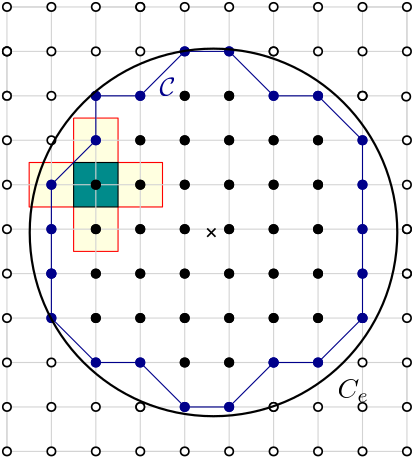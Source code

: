 <?xml version="1.0"?>
<!DOCTYPE ipe SYSTEM "ipe.dtd">
<ipe version="70005" creator="Ipe 7.1.3">
<info created="D:20130524143309" modified="D:20130629000039"/>
<ipestyle name="basic">
<symbol name="arrow/arc(spx)">
<path stroke="sym-stroke" fill="sym-stroke" pen="sym-pen">
0 0 m
-1 0.333 l
-1 -0.333 l
h
</path>
</symbol>
<symbol name="arrow/farc(spx)">
<path stroke="sym-stroke" fill="white" pen="sym-pen">
0 0 m
-1 0.333 l
-1 -0.333 l
h
</path>
</symbol>
<symbol name="mark/circle(sx)" transformations="translations">
<path fill="sym-stroke">
0.6 0 0 0.6 0 0 e
0.4 0 0 0.4 0 0 e
</path>
</symbol>
<symbol name="mark/disk(sx)" transformations="translations">
<path fill="sym-stroke">
0.6 0 0 0.6 0 0 e
</path>
</symbol>
<symbol name="mark/fdisk(sfx)" transformations="translations">
<group>
<path fill="sym-fill">
0.5 0 0 0.5 0 0 e
</path>
<path fill="sym-stroke" fillrule="eofill">
0.6 0 0 0.6 0 0 e
0.4 0 0 0.4 0 0 e
</path>
</group>
</symbol>
<symbol name="mark/box(sx)" transformations="translations">
<path fill="sym-stroke" fillrule="eofill">
-0.6 -0.6 m
0.6 -0.6 l
0.6 0.6 l
-0.6 0.6 l
h
-0.4 -0.4 m
0.4 -0.4 l
0.4 0.4 l
-0.4 0.4 l
h
</path>
</symbol>
<symbol name="mark/square(sx)" transformations="translations">
<path fill="sym-stroke">
-0.6 -0.6 m
0.6 -0.6 l
0.6 0.6 l
-0.6 0.6 l
h
</path>
</symbol>
<symbol name="mark/fsquare(sfx)" transformations="translations">
<group>
<path fill="sym-fill">
-0.5 -0.5 m
0.5 -0.5 l
0.5 0.5 l
-0.5 0.5 l
h
</path>
<path fill="sym-stroke" fillrule="eofill">
-0.6 -0.6 m
0.6 -0.6 l
0.6 0.6 l
-0.6 0.6 l
h
-0.4 -0.4 m
0.4 -0.4 l
0.4 0.4 l
-0.4 0.4 l
h
</path>
</group>
</symbol>
<symbol name="mark/cross(sx)" transformations="translations">
<group>
<path fill="sym-stroke">
-0.43 -0.57 m
0.57 0.43 l
0.43 0.57 l
-0.57 -0.43 l
h
</path>
<path fill="sym-stroke">
-0.43 0.57 m
0.57 -0.43 l
0.43 -0.57 l
-0.57 0.43 l
h
</path>
</group>
</symbol>
<symbol name="arrow/fnormal(spx)">
<path stroke="sym-stroke" fill="white" pen="sym-pen">
0 0 m
-1 0.333 l
-1 -0.333 l
h
</path>
</symbol>
<symbol name="arrow/pointed(spx)">
<path stroke="sym-stroke" fill="sym-stroke" pen="sym-pen">
0 0 m
-1 0.333 l
-0.8 0 l
-1 -0.333 l
h
</path>
</symbol>
<symbol name="arrow/fpointed(spx)">
<path stroke="sym-stroke" fill="white" pen="sym-pen">
0 0 m
-1 0.333 l
-0.8 0 l
-1 -0.333 l
h
</path>
</symbol>
<symbol name="arrow/linear(spx)">
<path stroke="sym-stroke" pen="sym-pen">
-1 0.333 m
0 0 l
-1 -0.333 l
</path>
</symbol>
<symbol name="arrow/fdouble(spx)">
<path stroke="sym-stroke" fill="white" pen="sym-pen">
0 0 m
-1 0.333 l
-1 -0.333 l
h
-1 0 m
-2 0.333 l
-2 -0.333 l
h
</path>
</symbol>
<symbol name="arrow/double(spx)">
<path stroke="sym-stroke" fill="sym-stroke" pen="sym-pen">
0 0 m
-1 0.333 l
-1 -0.333 l
h
-1 0 m
-2 0.333 l
-2 -0.333 l
h
</path>
</symbol>
<pen name="heavier" value="0.8"/>
<pen name="fat" value="1.2"/>
<pen name="ultrafat" value="2"/>
<symbolsize name="large" value="5"/>
<symbolsize name="small" value="2"/>
<symbolsize name="tiny" value="1.1"/>
<arrowsize name="large" value="10"/>
<arrowsize name="small" value="5"/>
<arrowsize name="tiny" value="3"/>
<color name="red" value="1 0 0"/>
<color name="green" value="0 1 0"/>
<color name="blue" value="0 0 1"/>
<color name="yellow" value="1 1 0"/>
<color name="orange" value="1 0.647 0"/>
<color name="gold" value="1 0.843 0"/>
<color name="purple" value="0.627 0.125 0.941"/>
<color name="gray" value="0.745"/>
<color name="brown" value="0.647 0.165 0.165"/>
<color name="navy" value="0 0 0.502"/>
<color name="pink" value="1 0.753 0.796"/>
<color name="seagreen" value="0.18 0.545 0.341"/>
<color name="turquoise" value="0.251 0.878 0.816"/>
<color name="violet" value="0.933 0.51 0.933"/>
<color name="darkblue" value="0 0 0.545"/>
<color name="darkcyan" value="0 0.545 0.545"/>
<color name="darkgray" value="0.663"/>
<color name="darkgreen" value="0 0.392 0"/>
<color name="darkmagenta" value="0.545 0 0.545"/>
<color name="darkorange" value="1 0.549 0"/>
<color name="darkred" value="0.545 0 0"/>
<color name="lightblue" value="0.678 0.847 0.902"/>
<color name="lightcyan" value="0.878 1 1"/>
<color name="lightgray" value="0.827"/>
<color name="lightgreen" value="0.565 0.933 0.565"/>
<color name="lightyellow" value="1 1 0.878"/>
<dashstyle name="dashed" value="[4] 0"/>
<dashstyle name="dotted" value="[1 3] 0"/>
<dashstyle name="dash dotted" value="[4 2 1 2] 0"/>
<dashstyle name="dash dot dotted" value="[4 2 1 2 1 2] 0"/>
<textsize name="large" value="\large"/>
<textsize name="Large" value="\Large"/>
<textsize name="LARGE" value="\LARGE"/>
<textsize name="huge" value="\huge"/>
<textsize name="Huge" value="\Huge"/>
<textsize name="small" value="\small"/>
<textsize name="footnote" value="\footnotesize"/>
<textsize name="tiny" value="\tiny"/>
<textstyle name="center" begin="\begin{center}" end="\end{center}"/>
<textstyle name="itemize" begin="\begin{itemize}" end="\end{itemize}"/>
<textstyle name="item" begin="\begin{itemize}\item{}" end="\end{itemize}"/>
<gridsize name="4 pts" value="4"/>
<gridsize name="8 pts (~3 mm)" value="8"/>
<gridsize name="16 pts (~6 mm)" value="16"/>
<gridsize name="32 pts (~12 mm)" value="32"/>
<gridsize name="10 pts (~3.5 mm)" value="10"/>
<gridsize name="20 pts (~7 mm)" value="20"/>
<gridsize name="14 pts (~5 mm)" value="14"/>
<gridsize name="28 pts (~10 mm)" value="28"/>
<gridsize name="56 pts (~20 mm)" value="56"/>
<anglesize name="90 deg" value="90"/>
<anglesize name="60 deg" value="60"/>
<anglesize name="45 deg" value="45"/>
<anglesize name="30 deg" value="30"/>
<anglesize name="22.5 deg" value="22.5"/>
<tiling name="falling" angle="-60" step="4" width="1"/>
<tiling name="rising" angle="30" step="4" width="1"/>
</ipestyle>
<page>
<layer name="dot"/>
<layer name="circle"/>
<layer name="beta"/>
<layer name="alpha"/>
<layer name="gamma"/>
<view layers="dot circle" active="circle"/>
<path layer="circle" stroke="red" fill="lightyellow">
264 664 m
280 664 l
280 648 l
296 648 l
296 632 l
280 632 l
280 616 l
264 616 l
264 632 l
248 632 l
248 648 l
264 648 l
264 664 l
</path>
<path stroke="black" fill="darkcyan">
264 648 m
264 632 l
280 632 l
280 648 l
264 648 l
</path>
<path stroke="lightgray">
240 704 m
384 704 l
384 688 l
240 688 l
240 672 l
384 672 l
384 656 l
240 656 l
240 640 l
384 640 l
384 624 l
240 624 l
240 608 l
384 608 l
384 592 l
240 592 l
240 576 l
384 576 l
384 560 l
240 560 l
240 544 l
384 544 l
</path>
<path stroke="lightgray">
384 544 m
384 544 l
384 704 l
368 704 l
368 544 l
352 544 l
352 704 l
336 704 l
336 544 l
320 544 l
320 704 l
304 704 l
304 544 l
288 544 l
288 704 l
272 704 l
272 544 l
256 544 l
256 704 l
240 704 l
240 544 l
</path>
<use layer="dot" name="mark/fdisk(sfx)" pos="256 672" size="normal" stroke="black" fill="white"/>
<use name="mark/fdisk(sfx)" pos="256 656" size="normal" stroke="black" fill="white"/>
<use name="mark/disk(sx)" pos="256 640" size="normal" stroke="darkblue"/>
<use name="mark/disk(sx)" pos="256 624" size="normal" stroke="darkblue"/>
<use name="mark/disk(sx)" pos="256 608" size="normal" stroke="darkblue"/>
<use name="mark/disk(sx)" pos="256 608" size="normal" stroke="darkblue"/>
<use name="mark/fdisk(sfx)" pos="256 576" size="normal" stroke="black" fill="white"/>
<use name="mark/disk(sx)" pos="272 576" size="normal" stroke="darkblue"/>
<use name="mark/disk(sx)" pos="272 592" size="normal" stroke="black"/>
<use name="mark/disk(sx)" pos="272 608" size="normal" stroke="black"/>
<use name="mark/disk(sx)" pos="272 624" size="normal" stroke="black"/>
<use name="mark/disk(sx)" pos="272 640" size="normal" stroke="black"/>
<use name="mark/disk(sx)" pos="272 656" size="normal" stroke="darkblue"/>
<use name="mark/disk(sx)" pos="272 672" size="normal" stroke="darkblue"/>
<use name="mark/disk(sx)" pos="288 672" size="normal" stroke="darkblue"/>
<use name="mark/disk(sx)" pos="288 656" size="normal" stroke="black"/>
<use name="mark/disk(sx)" pos="288 640" size="normal" stroke="black"/>
<use name="mark/disk(sx)" pos="288 624" size="normal" stroke="black"/>
<use name="mark/disk(sx)" pos="288 608" size="normal" stroke="black"/>
<use name="mark/disk(sx)" pos="288 592" size="normal" stroke="black"/>
<use name="mark/disk(sx)" pos="288 576" size="normal" stroke="darkblue"/>
<use name="mark/disk(sx)" pos="304 576" size="normal" stroke="black"/>
<use name="mark/disk(sx)" pos="304 592" size="normal" stroke="black"/>
<use name="mark/disk(sx)" pos="304 608" size="normal" stroke="black"/>
<use name="mark/disk(sx)" pos="304 624" size="normal" stroke="black"/>
<use name="mark/disk(sx)" pos="304 640" size="normal" stroke="black"/>
<use name="mark/disk(sx)" pos="304 656" size="normal" stroke="black"/>
<use name="mark/disk(sx)" pos="304 672" size="normal" stroke="black"/>
<use name="mark/disk(sx)" pos="320 672" size="normal" stroke="black"/>
<use name="mark/disk(sx)" pos="320 656" size="normal" stroke="black"/>
<use name="mark/disk(sx)" pos="320 640" size="normal" stroke="black"/>
<use name="mark/disk(sx)" pos="320 624" size="normal" stroke="black"/>
<use name="mark/disk(sx)" pos="320 608" size="normal" stroke="black"/>
<use name="mark/disk(sx)" pos="320 592" size="normal" stroke="black"/>
<use name="mark/disk(sx)" pos="320 576" size="normal" stroke="black"/>
<use name="mark/disk(sx)" pos="336 656" size="normal" stroke="black"/>
<use name="mark/disk(sx)" pos="336 640" size="normal" stroke="black"/>
<use name="mark/disk(sx)" pos="336 624" size="normal" stroke="black"/>
<use name="mark/disk(sx)" pos="336 608" size="normal" stroke="black"/>
<use name="mark/disk(sx)" pos="336 576" size="normal" stroke="darkblue"/>
<use name="mark/disk(sx)" pos="336 576" size="normal" stroke="darkblue"/>
<use name="mark/disk(sx)" pos="352 576" size="normal" stroke="darkblue"/>
<use name="mark/disk(sx)" pos="352 592" size="normal" stroke="black"/>
<use name="mark/disk(sx)" pos="352 608" size="normal" stroke="black"/>
<use name="mark/disk(sx)" pos="352 640" size="normal" stroke="black"/>
<use name="mark/disk(sx)" pos="352 656" size="normal" stroke="black"/>
<use name="mark/disk(sx)" pos="352 672" size="normal" stroke="darkblue"/>
<use name="mark/disk(sx)" pos="336 672" size="normal" stroke="darkblue"/>
<use name="mark/disk(sx)" pos="352 624" size="normal" stroke="black"/>
<use name="mark/disk(sx)" pos="336 592" size="normal" stroke="black"/>
<use name="mark/fdisk(sfx)" pos="368 576" size="normal" stroke="black" fill="white"/>
<use name="mark/disk(sx)" pos="368 592" size="normal" stroke="darkblue"/>
<use name="mark/disk(sx)" pos="368 592" size="normal" stroke="darkblue"/>
<use name="mark/disk(sx)" pos="368 608" size="normal" stroke="darkblue"/>
<use name="mark/disk(sx)" pos="368 624" size="normal" stroke="darkblue"/>
<use name="mark/disk(sx)" pos="368 640" size="normal" stroke="darkblue"/>
<use name="mark/fdisk(sfx)" pos="368 672" size="normal" stroke="black" fill="white"/>
<use name="mark/fdisk(sfx)" pos="368 672" size="normal" stroke="black" fill="white"/>
<use name="mark/fdisk(sfx)" pos="368 672" size="normal" stroke="black" fill="white"/>
<use name="mark/disk(sx)" pos="368 656" size="normal" stroke="darkblue"/>
<use name="mark/fdisk(sfx)" pos="352 560" size="normal" stroke="black" fill="white"/>
<use name="mark/fdisk(sfx)" pos="336 560" size="normal" stroke="black" fill="white"/>
<use name="mark/disk(sx)" pos="320 560" size="normal" stroke="darkblue"/>
<use name="mark/fdisk(sfx)" pos="288 560" size="normal" stroke="black" fill="white"/>
<use name="mark/fdisk(sfx)" pos="288 560" size="normal" stroke="black" fill="white"/>
<use name="mark/fdisk(sfx)" pos="272 560" size="normal" stroke="black" fill="white"/>
<use name="mark/fdisk(sfx)" pos="256 560" size="normal" stroke="black" fill="white"/>
<use name="mark/disk(sx)" pos="304 560" size="normal" stroke="darkblue"/>
<use name="mark/fdisk(sfx)" pos="368 560" size="normal" stroke="black" fill="white"/>
<use name="mark/fdisk(sfx)" pos="336 560" size="normal" stroke="black" fill="white"/>
<use name="mark/disk(sx)" pos="288 656" size="normal" stroke="black"/>
<use name="mark/disk(sx)" pos="272 672" size="normal" stroke="darkblue"/>
<use name="mark/disk(sx)" pos="288 672" size="normal" stroke="darkblue"/>
<use name="mark/disk(sx)" pos="304 672" size="normal" stroke="black"/>
<use name="mark/disk(sx)" pos="320 672" size="normal" stroke="black"/>
<use name="mark/disk(sx)" pos="336 672" size="normal" stroke="darkblue"/>
<use name="mark/disk(sx)" pos="352 672" size="normal" stroke="darkblue"/>
<use name="mark/disk(sx)" pos="352 656" size="normal" stroke="black"/>
<use name="mark/disk(sx)" pos="368 656" size="normal" stroke="darkblue"/>
<use name="mark/disk(sx)" pos="368 640" size="normal" stroke="darkblue"/>
<use name="mark/disk(sx)" pos="352 640" size="normal" stroke="black"/>
<use name="mark/disk(sx)" pos="336 640" size="normal" stroke="black"/>
<use name="mark/disk(sx)" pos="336 656" size="normal" stroke="black"/>
<use name="mark/disk(sx)" pos="320 656" size="normal" stroke="black"/>
<use name="mark/disk(sx)" pos="320 640" size="normal" stroke="black"/>
<use name="mark/disk(sx)" pos="304 640" size="normal" stroke="black"/>
<use name="mark/disk(sx)" pos="304 656" size="normal" stroke="black"/>
<use name="mark/disk(sx)" pos="288 624" size="normal" stroke="black"/>
<use name="mark/disk(sx)" pos="288 640" size="normal" stroke="black"/>
<use name="mark/disk(sx)" pos="272 640" size="normal" stroke="black"/>
<use name="mark/disk(sx)" pos="272 656" size="normal" stroke="darkblue"/>
<use name="mark/disk(sx)" pos="256 640" size="normal" stroke="darkblue"/>
<use name="mark/disk(sx)" pos="256 624" size="normal" stroke="darkblue"/>
<use name="mark/disk(sx)" pos="272 624" size="normal" stroke="black"/>
<use name="mark/disk(sx)" pos="304 624" size="normal" stroke="black"/>
<use name="mark/disk(sx)" pos="320 624" size="normal" stroke="black"/>
<use name="mark/disk(sx)" pos="336 624" size="normal" stroke="black"/>
<use name="mark/disk(sx)" pos="352 624" size="normal" stroke="black"/>
<use name="mark/disk(sx)" pos="368 624" size="normal" stroke="darkblue"/>
<use name="mark/disk(sx)" pos="368 608" size="normal" stroke="darkblue"/>
<use name="mark/disk(sx)" pos="352 608" size="normal" stroke="black"/>
<use name="mark/disk(sx)" pos="336 608" size="normal" stroke="black"/>
<use name="mark/disk(sx)" pos="320 608" size="normal" stroke="black"/>
<use name="mark/disk(sx)" pos="304 608" size="normal" stroke="black"/>
<use name="mark/disk(sx)" pos="288 608" size="normal" stroke="black"/>
<use name="mark/disk(sx)" pos="272 608" size="normal" stroke="black"/>
<use name="mark/disk(sx)" pos="256 608" size="normal" stroke="darkblue"/>
<use name="mark/disk(sx)" pos="272 592" size="normal" stroke="black"/>
<use name="mark/disk(sx)" pos="288 592" size="normal" stroke="black"/>
<use name="mark/disk(sx)" pos="304 592" size="normal" stroke="black"/>
<use name="mark/disk(sx)" pos="320 592" size="normal" stroke="black"/>
<use name="mark/disk(sx)" pos="336 592" size="normal" stroke="black"/>
<use name="mark/disk(sx)" pos="352 592" size="normal" stroke="black"/>
<use name="mark/disk(sx)" pos="368 592" size="normal" stroke="darkblue"/>
<use name="mark/disk(sx)" pos="352 576" size="normal" stroke="darkblue"/>
<use name="mark/disk(sx)" pos="336 576" size="normal" stroke="darkblue"/>
<use name="mark/disk(sx)" pos="320 576" size="normal" stroke="black"/>
<use name="mark/disk(sx)" pos="304 576" size="normal" stroke="black"/>
<use name="mark/disk(sx)" pos="288 576" size="normal" stroke="darkblue"/>
<use name="mark/disk(sx)" pos="272 576" size="normal" stroke="darkblue"/>
<use name="mark/disk(sx)" pos="304 560" size="normal" stroke="darkblue"/>
<use name="mark/disk(sx)" pos="320 560" size="normal" stroke="darkblue"/>
<use layer="circle" name="mark/cross(sx)" pos="313.578 622.758" size="normal" stroke="black"/>
<use layer="dot" name="mark/fdisk(sfx)" pos="336 688" size="normal" stroke="black" fill="white"/>
<use name="mark/fdisk(sfx)" pos="336 688" size="normal" stroke="black" fill="white"/>
<use name="mark/fdisk(sfx)" pos="352 688" size="normal" stroke="black" fill="white"/>
<use name="mark/fdisk(sfx)" pos="368 688" size="normal" stroke="black" fill="white"/>
<use name="mark/fdisk(sfx)" pos="384 688" size="normal" stroke="black" fill="white"/>
<use name="mark/fdisk(sfx)" pos="384 656" size="normal" stroke="black" fill="white"/>
<use name="mark/fdisk(sfx)" pos="384 624" size="normal" stroke="black" fill="white"/>
<use name="mark/fdisk(sfx)" pos="384 608" size="normal" stroke="black" fill="white"/>
<use name="mark/fdisk(sfx)" pos="384 608" size="normal" stroke="black" fill="white"/>
<use name="mark/fdisk(sfx)" pos="384 592" size="normal" stroke="black" fill="white"/>
<use name="mark/fdisk(sfx)" pos="384 576" size="normal" stroke="black" fill="white"/>
<use name="mark/fdisk(sfx)" pos="384 624" size="normal" stroke="black" fill="white"/>
<use name="mark/fdisk(sfx)" pos="384 640" size="normal" stroke="black" fill="white"/>
<use matrix="1 0 0 1 -0.269329 -0.269329" name="mark/fdisk(sfx)" pos="384 672" size="normal" stroke="black" fill="white"/>
<use name="mark/fdisk(sfx)" pos="384 560" size="normal" stroke="black" fill="white"/>
<use name="mark/fdisk(sfx)" pos="240 688" size="normal" stroke="black" fill="white"/>
<use name="mark/fdisk(sfx)" pos="240 672" size="normal" stroke="black" fill="white"/>
<use name="mark/fdisk(sfx)" pos="240 672" size="normal" stroke="black" fill="white"/>
<use name="mark/fdisk(sfx)" pos="240 688" size="normal" stroke="black" fill="white"/>
<use name="mark/fdisk(sfx)" pos="240 656" size="normal" stroke="white" fill="white"/>
<use name="mark/fdisk(sfx)" pos="240 656" size="normal" stroke="white" fill="white"/>
<use name="mark/fdisk(sfx)" pos="240 672" size="normal" stroke="white" fill="white"/>
<use name="mark/fdisk(sfx)" pos="240 688" size="normal" stroke="black" fill="white"/>
<use name="mark/fdisk(sfx)" pos="240 672" size="normal" stroke="black" fill="white"/>
<use name="mark/fdisk(sfx)" pos="240 656" size="normal" stroke="black" fill="white"/>
<use name="mark/fdisk(sfx)" pos="240 640" size="normal" stroke="black" fill="white"/>
<use name="mark/fdisk(sfx)" pos="240 624" size="normal" stroke="black" fill="white"/>
<use name="mark/fdisk(sfx)" pos="240 608" size="normal" stroke="black" fill="white"/>
<use name="mark/fdisk(sfx)" pos="240 576" size="normal" stroke="black" fill="white"/>
<use name="mark/fdisk(sfx)" pos="240 592" size="normal" stroke="black" fill="white"/>
<use name="mark/fdisk(sfx)" pos="240 560" size="normal" stroke="black" fill="white"/>
<use name="mark/fdisk(sfx)" pos="240 704" size="normal" stroke="black" fill="white"/>
<use name="mark/fdisk(sfx)" pos="256 704" size="normal" stroke="black" fill="white"/>
<use name="mark/fdisk(sfx)" pos="352 704" size="normal" stroke="black" fill="white"/>
<use name="mark/fdisk(sfx)" pos="368 704" size="normal" stroke="black" fill="white"/>
<use name="mark/fdisk(sfx)" pos="384 704" size="normal" stroke="black" fill="white"/>
<use name="mark/fdisk(sfx)" pos="336 704" size="normal" stroke="black" fill="white"/>
<use name="mark/fdisk(sfx)" pos="304 704" size="normal" stroke="black" fill="white"/>
<use name="mark/fdisk(sfx)" pos="288 704" size="normal" stroke="black" fill="white"/>
<use name="mark/fdisk(sfx)" pos="288 704" size="normal" stroke="black" fill="white"/>
<use name="mark/fdisk(sfx)" pos="272 704" size="normal" stroke="black" fill="white"/>
<use name="mark/fdisk(sfx)" pos="320 704" size="normal" stroke="black" fill="white"/>
<use name="mark/fdisk(sfx)" pos="240 544" size="normal" stroke="black" fill="white"/>
<use name="mark/fdisk(sfx)" pos="256 544" size="normal" stroke="black" fill="white"/>
<use name="mark/fdisk(sfx)" pos="272 544" size="normal" stroke="black" fill="white"/>
<use name="mark/fdisk(sfx)" pos="288 544" size="normal" stroke="black" fill="white"/>
<use name="mark/fdisk(sfx)" pos="304 544" size="normal" stroke="black" fill="white"/>
<use name="mark/fdisk(sfx)" pos="320 544" size="normal" stroke="black" fill="white"/>
<use name="mark/fdisk(sfx)" pos="336 544" size="normal" stroke="black" fill="white"/>
<use name="mark/fdisk(sfx)" pos="352 544" size="normal" stroke="black" fill="white"/>
<use name="mark/fdisk(sfx)" pos="384 544" size="normal" stroke="black" fill="white"/>
<use name="mark/fdisk(sfx)" pos="368 544" size="normal" stroke="black" fill="white"/>
<use name="mark/fdisk(sfx)" pos="256 688" size="normal" stroke="black" fill="white"/>
<use name="mark/fdisk(sfx)" pos="272 688" size="normal" stroke="black" fill="white"/>
<use name="mark/fdisk(sfx)" pos="288 688" size="normal" stroke="black" fill="white"/>
<path layer="beta" stroke="red" pen="heavier" arrow="normal/normal">
256.211 591.516 m
320.581 687.667 l
336.471 560.543 l
256.48 591.785 l
</path>
<path stroke="purple" pen="heavier" arrow="normal/normal">
288 640 m
336 608 l
</path>
<path stroke="purple" pen="heavier" arrow="normal/normal">
328.661 624.644 m
199.113 607.945 l
</path>
<path layer="alpha" stroke="blue">
304 688 m
320 688 l
352 672 l
368 656 l
368 592 l
336 560 l
304 560 l
272 576 l
256 592 l
256 640 l
272 672 l
304 688 l
</path>
<path layer="gamma" stroke="black">
304 688 m
336 688 l
368 672 l
384 640 l
</path>
<path stroke="black">
384 640 m
384 592 l
320 544 l
272 560 l
256 592 l
256 592 l
</path>
<path stroke="black">
256 656 m
240 624 l
256 592 l
256 592 l
</path>
<path stroke="black">
256 656 m
272 688 l
304 688 l
</path>
<use layer="dot" name="mark/disk(sx)" pos="304 688" size="normal" stroke="darkblue"/>
<use name="mark/disk(sx)" pos="320 688" size="normal" stroke="darkblue"/>
<use name="mark/disk(sx)" pos="320 688" size="normal" stroke="darkblue"/>
<use name="mark/disk(sx)" pos="304 688" size="normal" stroke="darkblue"/>
<use name="mark/disk(sx)" pos="256 592" size="normal" stroke="darkblue"/>
<use name="mark/disk(sx)" pos="256 592" size="normal" stroke="darkblue"/>
<text layer="circle" matrix="1 0 0 1 1.40049 -6.65243" transformations="translations" pos="293.5 678.463" stroke="darkblue" type="label" valign="baseline">$\mathcal{C}$</text>
<path stroke="darkblue">
320 688 m
304 688 l
288 672 l
272 672 l
272 656 l
256 640 l
256 592 l
272 576 l
288 576 l
304 560 l
320 560 l
336 576 l
352 576 l
368 592 l
368 656 l
352 672 l
336 672 l
320 688 l
</path>
<text matrix="1 0 0 1 0.455166 -5.00683" transformations="translations" pos="358.561 568.23" stroke="black" type="label" valign="baseline">$C_e$</text>
<path stroke="black" pen="heavier">
66.163 0 0 66.163 314.363 622.823 e
</path>
</page>
</ipe>
